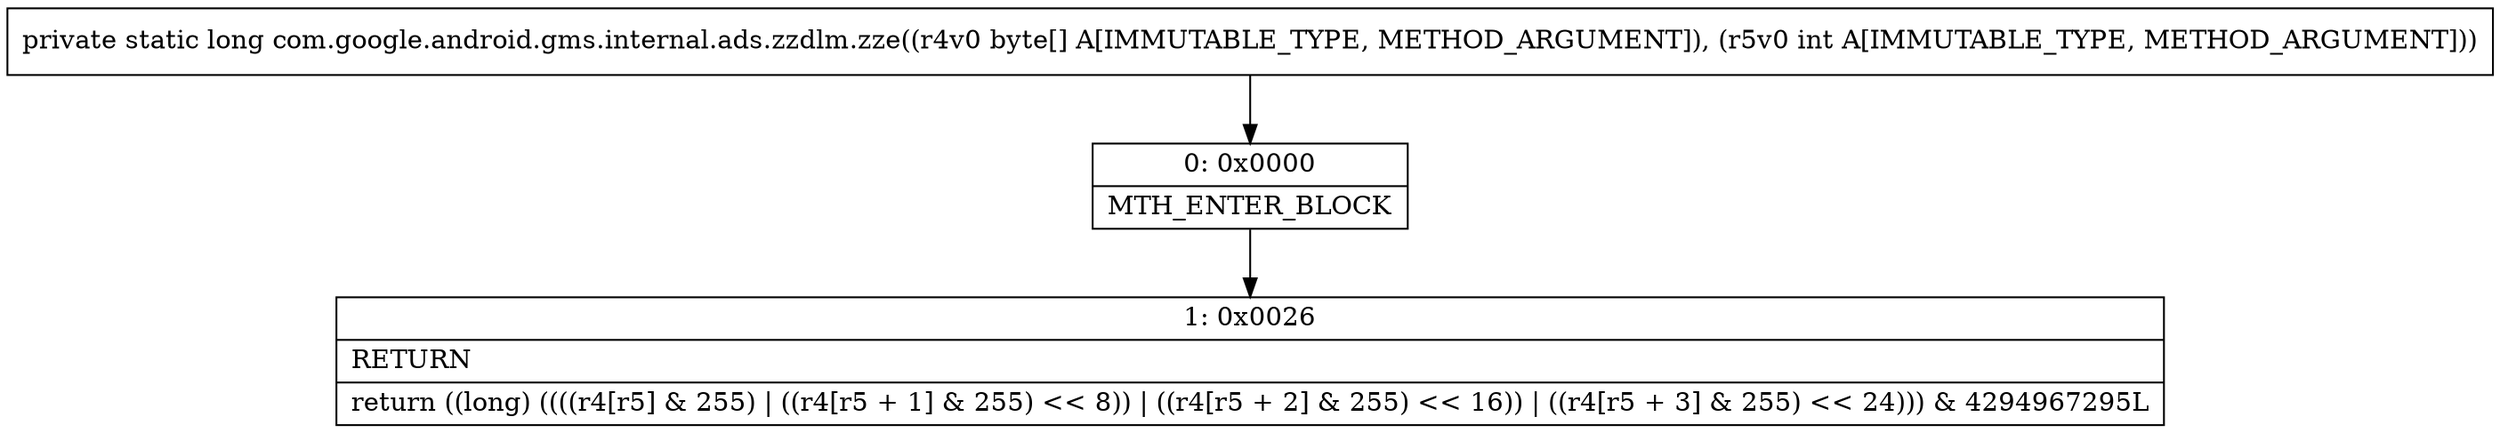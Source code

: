 digraph "CFG forcom.google.android.gms.internal.ads.zzdlm.zze([BI)J" {
Node_0 [shape=record,label="{0\:\ 0x0000|MTH_ENTER_BLOCK\l}"];
Node_1 [shape=record,label="{1\:\ 0x0026|RETURN\l|return ((long) ((((r4[r5] & 255) \| ((r4[r5 + 1] & 255) \<\< 8)) \| ((r4[r5 + 2] & 255) \<\< 16)) \| ((r4[r5 + 3] & 255) \<\< 24))) & 4294967295L\l}"];
MethodNode[shape=record,label="{private static long com.google.android.gms.internal.ads.zzdlm.zze((r4v0 byte[] A[IMMUTABLE_TYPE, METHOD_ARGUMENT]), (r5v0 int A[IMMUTABLE_TYPE, METHOD_ARGUMENT])) }"];
MethodNode -> Node_0;
Node_0 -> Node_1;
}

